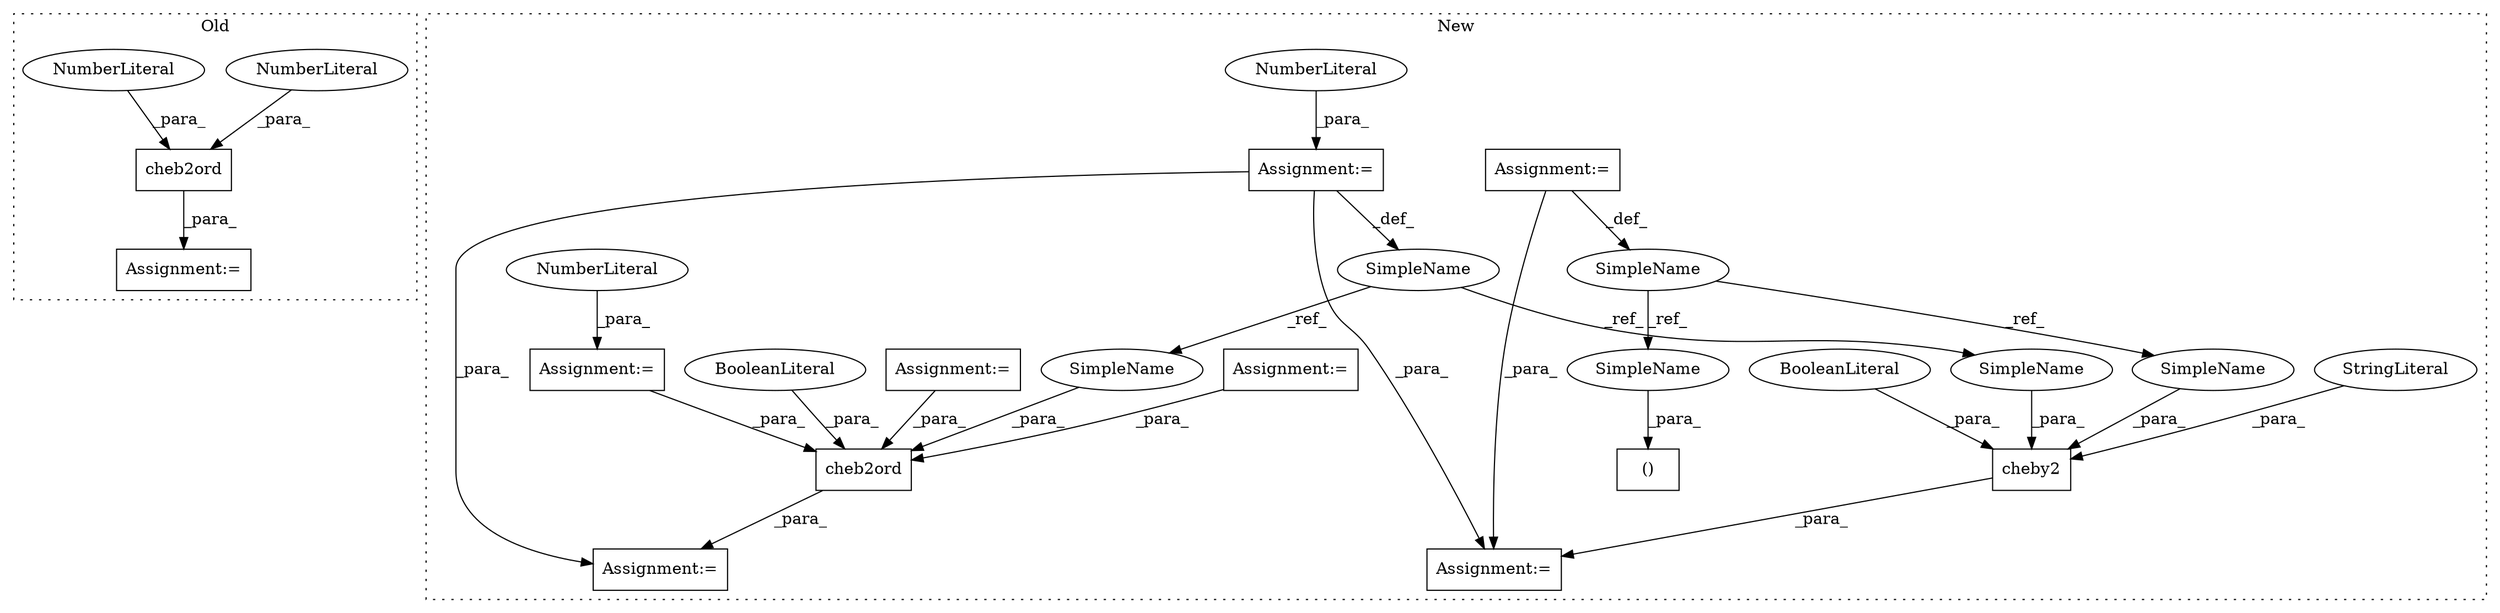 digraph G {
subgraph cluster0 {
1 [label="cheb2ord" a="32" s="7988,8009" l="9,1" shape="box"];
3 [label="NumberLiteral" a="34" s="7997" l="3" shape="ellipse"];
4 [label="NumberLiteral" a="34" s="8005" l="1" shape="ellipse"];
16 [label="Assignment:=" a="7" s="7986" l="2" shape="box"];
label = "Old";
style="dotted";
}
subgraph cluster1 {
2 [label="()" a="106" s="12064" l="16" shape="box"];
5 [label="SimpleName" a="42" s="11995" l="1" shape="ellipse"];
6 [label="cheby2" a="32" s="12137,12162" l="7,1" shape="box"];
7 [label="SimpleName" a="42" s="12048" l="2" shape="ellipse"];
8 [label="cheb2ord" a="32" s="12082,12108" l="9,1" shape="box"];
9 [label="BooleanLiteral" a="9" s="12103" l="5" shape="ellipse"];
10 [label="BooleanLiteral" a="9" s="12157" l="5" shape="ellipse"];
11 [label="Assignment:=" a="7" s="12016" l="1" shape="box"];
12 [label="NumberLiteral" a="34" s="12017" l="3" shape="ellipse"];
13 [label="Assignment:=" a="7" s="12135" l="2" shape="box"];
14 [label="Assignment:=" a="7" s="12080" l="2" shape="box"];
15 [label="Assignment:=" a="7" s="12028" l="1" shape="box"];
17 [label="Assignment:=" a="7" s="11995" l="1" shape="box"];
18 [label="Assignment:=" a="7" s="12050" l="1" shape="box"];
19 [label="NumberLiteral" a="34" s="12051" l="2" shape="ellipse"];
20 [label="Assignment:=" a="7" s="12040" l="1" shape="box"];
21 [label="StringLiteral" a="45" s="12152" l="4" shape="ellipse"];
22 [label="SimpleName" a="42" s="12144" l="1" shape="ellipse"];
23 [label="SimpleName" a="42" s="12064" l="1" shape="ellipse"];
24 [label="SimpleName" a="42" s="12146" l="2" shape="ellipse"];
25 [label="SimpleName" a="42" s="12100" l="2" shape="ellipse"];
label = "New";
style="dotted";
}
1 -> 16 [label="_para_"];
3 -> 1 [label="_para_"];
4 -> 1 [label="_para_"];
5 -> 22 [label="_ref_"];
5 -> 23 [label="_ref_"];
6 -> 13 [label="_para_"];
7 -> 25 [label="_ref_"];
7 -> 24 [label="_ref_"];
8 -> 14 [label="_para_"];
9 -> 8 [label="_para_"];
10 -> 6 [label="_para_"];
11 -> 8 [label="_para_"];
12 -> 11 [label="_para_"];
15 -> 8 [label="_para_"];
17 -> 5 [label="_def_"];
17 -> 13 [label="_para_"];
18 -> 14 [label="_para_"];
18 -> 13 [label="_para_"];
18 -> 7 [label="_def_"];
19 -> 18 [label="_para_"];
20 -> 8 [label="_para_"];
21 -> 6 [label="_para_"];
22 -> 6 [label="_para_"];
23 -> 2 [label="_para_"];
24 -> 6 [label="_para_"];
25 -> 8 [label="_para_"];
}